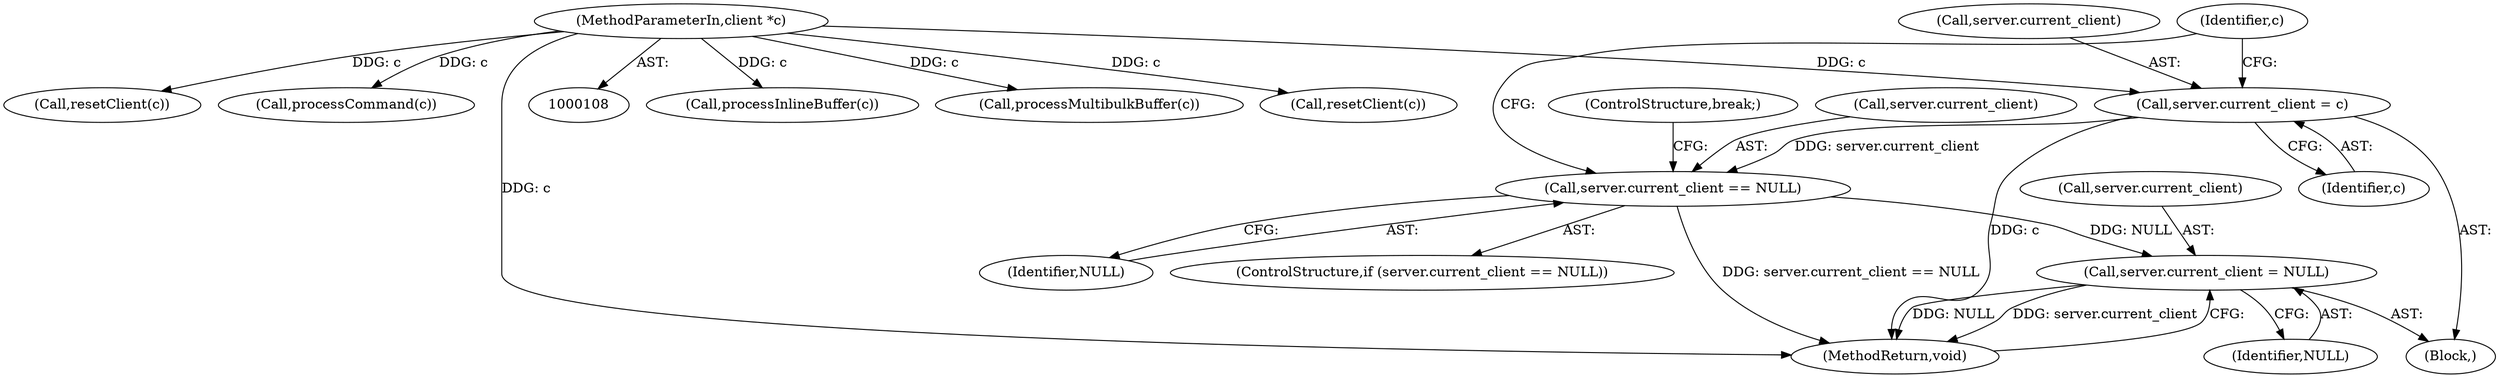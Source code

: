 digraph "0_redis_874804da0c014a7d704b3d285aa500098a931f50@pointer" {
"1000111" [label="(Call,server.current_client = c)"];
"1000109" [label="(MethodParameterIn,client *c)"];
"1000223" [label="(Call,server.current_client == NULL)"];
"1000229" [label="(Call,server.current_client = NULL)"];
"1000182" [label="(Call,processInlineBuffer(c))"];
"1000196" [label="(Call,processMultibulkBuffer(c))"];
"1000224" [label="(Call,server.current_client)"];
"1000220" [label="(Call,resetClient(c))"];
"1000223" [label="(Call,server.current_client == NULL)"];
"1000222" [label="(ControlStructure,if (server.current_client == NULL))"];
"1000111" [label="(Call,server.current_client = c)"];
"1000109" [label="(MethodParameterIn,client *c)"];
"1000110" [label="(Block,)"];
"1000119" [label="(Identifier,c)"];
"1000230" [label="(Call,server.current_client)"];
"1000211" [label="(Call,resetClient(c))"];
"1000217" [label="(Call,processCommand(c))"];
"1000229" [label="(Call,server.current_client = NULL)"];
"1000112" [label="(Call,server.current_client)"];
"1000228" [label="(ControlStructure,break;)"];
"1000233" [label="(Identifier,NULL)"];
"1000115" [label="(Identifier,c)"];
"1000234" [label="(MethodReturn,void)"];
"1000227" [label="(Identifier,NULL)"];
"1000111" -> "1000110"  [label="AST: "];
"1000111" -> "1000115"  [label="CFG: "];
"1000112" -> "1000111"  [label="AST: "];
"1000115" -> "1000111"  [label="AST: "];
"1000119" -> "1000111"  [label="CFG: "];
"1000111" -> "1000234"  [label="DDG: c"];
"1000109" -> "1000111"  [label="DDG: c"];
"1000111" -> "1000223"  [label="DDG: server.current_client"];
"1000109" -> "1000108"  [label="AST: "];
"1000109" -> "1000234"  [label="DDG: c"];
"1000109" -> "1000182"  [label="DDG: c"];
"1000109" -> "1000196"  [label="DDG: c"];
"1000109" -> "1000211"  [label="DDG: c"];
"1000109" -> "1000217"  [label="DDG: c"];
"1000109" -> "1000220"  [label="DDG: c"];
"1000223" -> "1000222"  [label="AST: "];
"1000223" -> "1000227"  [label="CFG: "];
"1000224" -> "1000223"  [label="AST: "];
"1000227" -> "1000223"  [label="AST: "];
"1000119" -> "1000223"  [label="CFG: "];
"1000228" -> "1000223"  [label="CFG: "];
"1000223" -> "1000234"  [label="DDG: server.current_client == NULL"];
"1000223" -> "1000229"  [label="DDG: NULL"];
"1000229" -> "1000110"  [label="AST: "];
"1000229" -> "1000233"  [label="CFG: "];
"1000230" -> "1000229"  [label="AST: "];
"1000233" -> "1000229"  [label="AST: "];
"1000234" -> "1000229"  [label="CFG: "];
"1000229" -> "1000234"  [label="DDG: NULL"];
"1000229" -> "1000234"  [label="DDG: server.current_client"];
}
